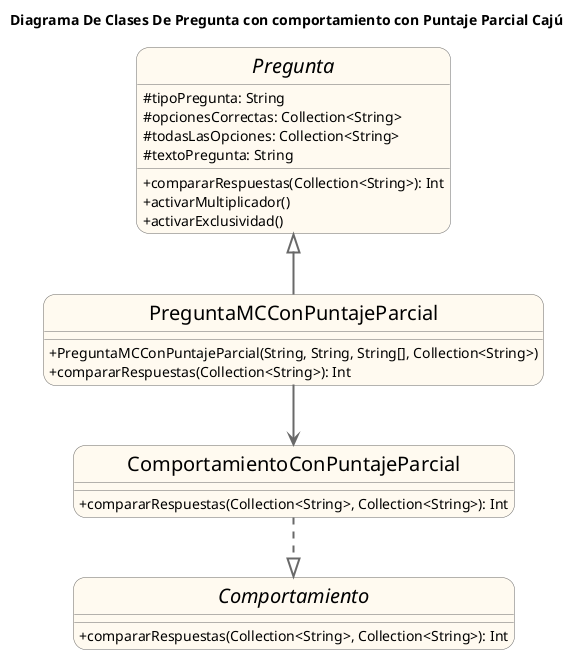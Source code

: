 @startuml TP2

title Diagrama De Clases De Pregunta con comportamiento con Puntaje Parcial Cajú

hide circle
skinparam classAttributeIconSize 0
skinparam roundcorner 25
skinparam sequenceArrowThickness 2
skinparam classFontSize 20

skinparam class {
BackgroundColor FloralWhite
ArrowColor DimGray
BorderColor DimGray
}

abstract class Pregunta{
        # tipoPregunta: String
        # opcionesCorrectas: Collection<String>
        # todasLasOpciones: Collection<String>
        # textoPregunta: String
        + compararRespuestas(Collection<String>): Int
        + activarMultiplicador()
        + activarExclusividad()
}

class PreguntaMCConPuntajeParcial{
        + PreguntaMCConPuntajeParcial(String, String, String[], Collection<String>)
        + compararRespuestas(Collection<String>): Int
}

interface Comportamiento{
        + compararRespuestas(Collection<String>, Collection<String>): Int
}

class ComportamientoConPuntajeParcial{
        + compararRespuestas(Collection<String>, Collection<String>): Int
}

PreguntaMCConPuntajeParcial -up-|> Pregunta

ComportamientoConPuntajeParcial ..|> Comportamiento

PreguntaMCConPuntajeParcial --> ComportamientoConPuntajeParcial



@enduml
